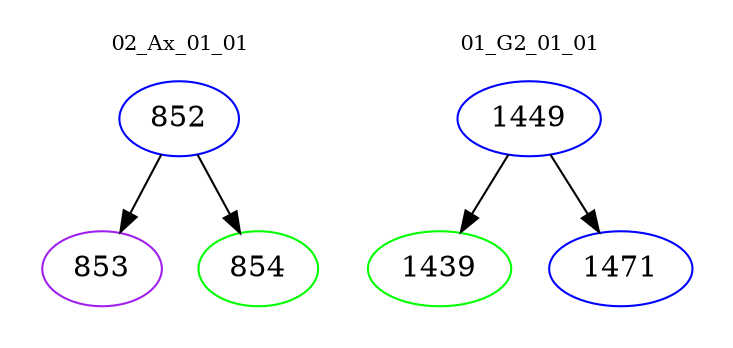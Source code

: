 digraph{
subgraph cluster_0 {
color = white
label = "02_Ax_01_01";
fontsize=10;
T0_852 [label="852", color="blue"]
T0_852 -> T0_853 [color="black"]
T0_853 [label="853", color="purple"]
T0_852 -> T0_854 [color="black"]
T0_854 [label="854", color="green"]
}
subgraph cluster_1 {
color = white
label = "01_G2_01_01";
fontsize=10;
T1_1449 [label="1449", color="blue"]
T1_1449 -> T1_1439 [color="black"]
T1_1439 [label="1439", color="green"]
T1_1449 -> T1_1471 [color="black"]
T1_1471 [label="1471", color="blue"]
}
}
